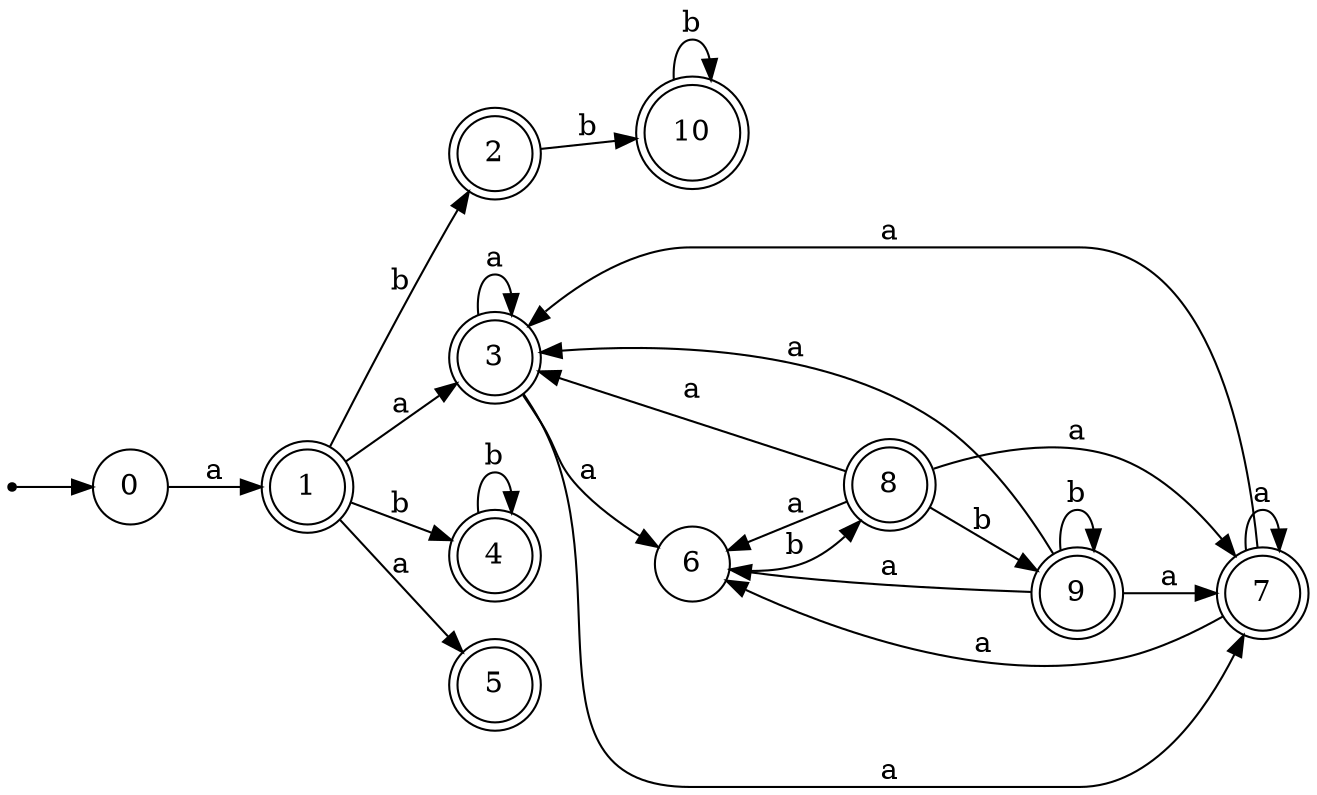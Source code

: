 digraph finite_state_machine {
rankdir=LR;
size="20,20";
node [shape = point]; "dummy0"
node [shape = circle]; "0";
"dummy0" -> "0";
node [shape = doublecircle]; "1";node [shape = doublecircle]; "2";node [shape = doublecircle]; "3";node [shape = doublecircle]; "4";node [shape = doublecircle]; "5";node [shape = circle]; "6";
node [shape = doublecircle]; "7";node [shape = doublecircle]; "8";node [shape = doublecircle]; "9";node [shape = doublecircle]; "10";"0" -> "1" [label = "a"];
 "1" -> "2" [label = "b"];
 "1" -> "4" [label = "b"];
 "1" -> "3" [label = "a"];
 "1" -> "5" [label = "a"];
 "4" -> "4" [label = "b"];
 "3" -> "3" [label = "a"];
 "3" -> "6" [label = "a"];
 "3" -> "7" [label = "a"];
 "7" -> "3" [label = "a"];
 "7" -> "6" [label = "a"];
 "7" -> "7" [label = "a"];
 "6" -> "8" [label = "b"];
 "8" -> "3" [label = "a"];
 "8" -> "6" [label = "a"];
 "8" -> "7" [label = "a"];
 "8" -> "9" [label = "b"];
 "9" -> "9" [label = "b"];
 "9" -> "3" [label = "a"];
 "9" -> "6" [label = "a"];
 "9" -> "7" [label = "a"];
 "2" -> "10" [label = "b"];
 "10" -> "10" [label = "b"];
 }
